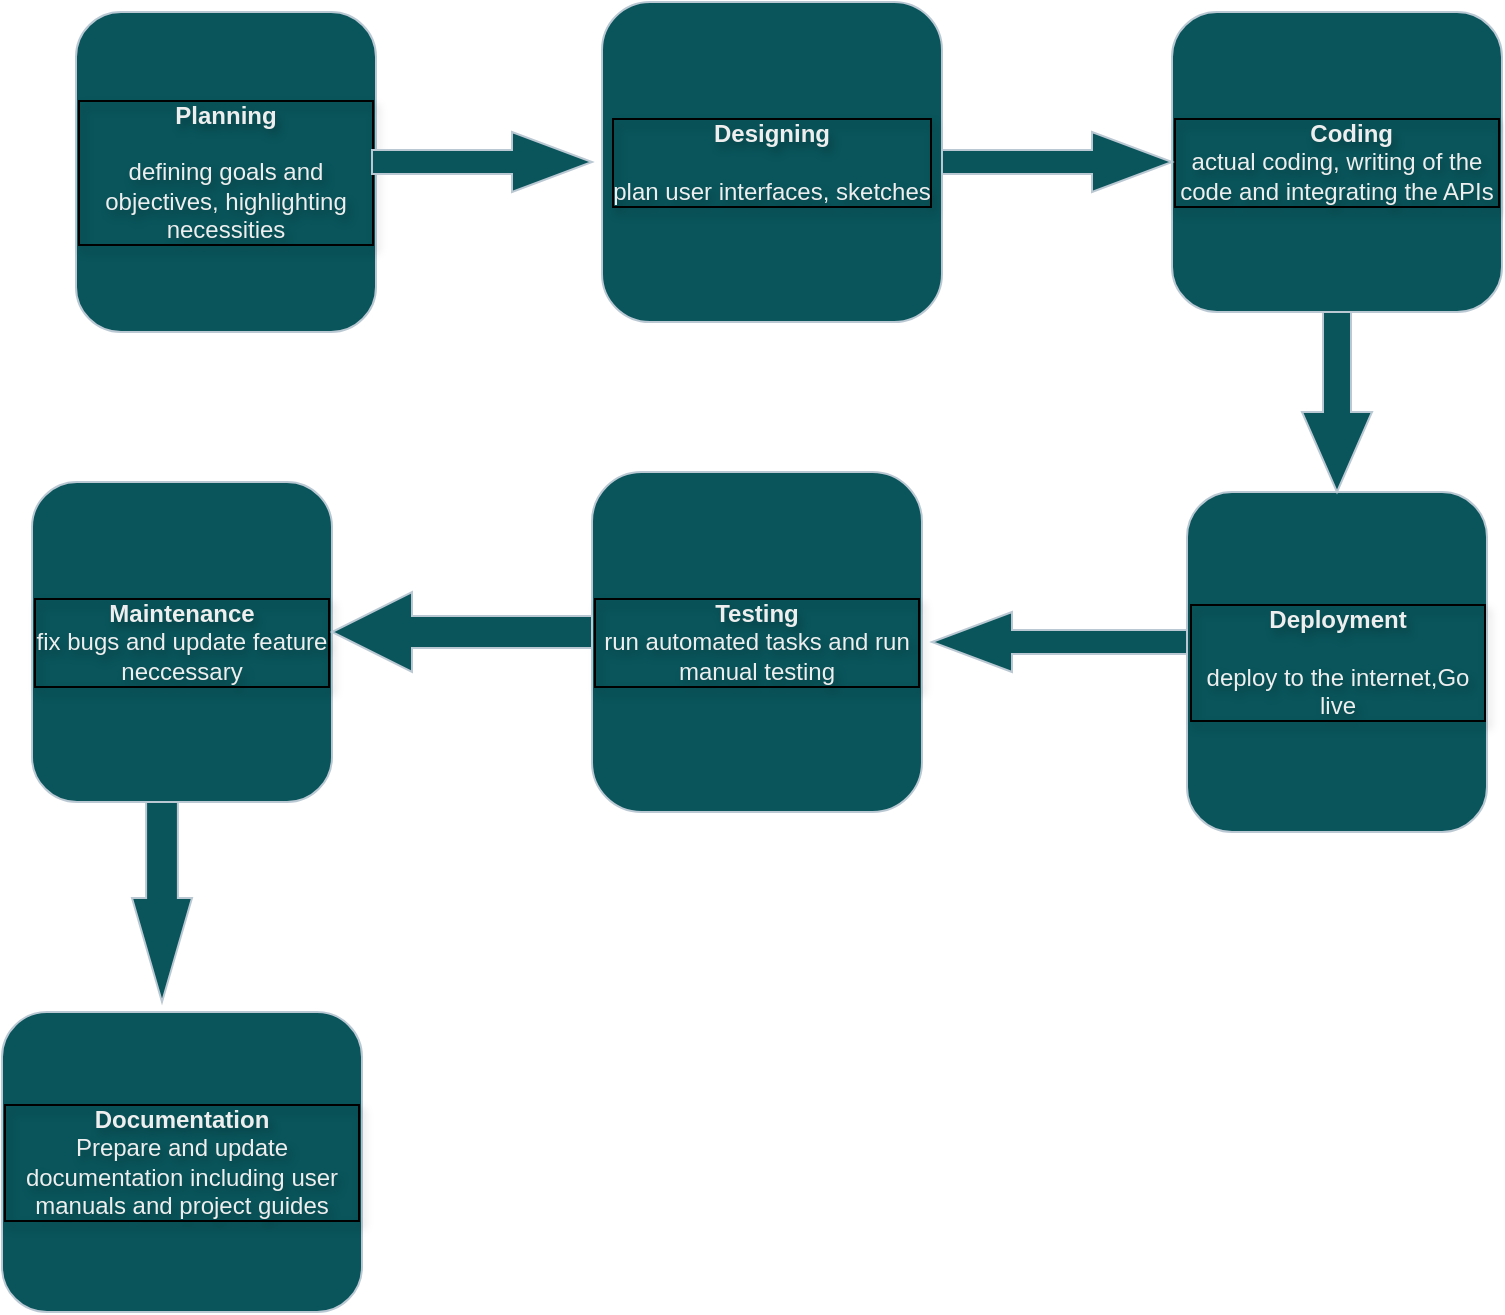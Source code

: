 <mxfile version="24.7.4">
  <diagram name="Page-1" id="w3rdUYLlyu68mInd5R9k">
    <mxGraphModel dx="872" dy="481" grid="0" gridSize="10" guides="1" tooltips="1" connect="1" arrows="1" fold="1" page="1" pageScale="1" pageWidth="1169" pageHeight="827" math="0" shadow="0">
      <root>
        <mxCell id="0" />
        <mxCell id="1" parent="0" />
        <mxCell id="zbnvZCwbeuGElQBC-Z2K-1" value="&lt;span&gt;Planning&lt;/span&gt;&lt;div&gt;&lt;br&gt;&lt;div&gt;&lt;span style=&quot;font-weight: normal;&quot;&gt;defining goals and objectives, highlighting necessities&lt;/span&gt;&lt;/div&gt;&lt;/div&gt;" style="rounded=1;whiteSpace=wrap;html=1;fontStyle=1;fillColor=#09555B;fontColor=#EEEEEE;strokeColor=#BAC8D3;labelBackgroundColor=none;labelBorderColor=default;textShadow=1;" vertex="1" parent="1">
          <mxGeometry x="42" y="40" width="150" height="160" as="geometry" />
        </mxCell>
        <mxCell id="zbnvZCwbeuGElQBC-Z2K-2" value="Designing&lt;div&gt;&lt;span style=&quot;font-weight: normal;&quot;&gt;&lt;br&gt;&lt;/span&gt;&lt;/div&gt;&lt;div&gt;&lt;span style=&quot;font-weight: normal;&quot;&gt;plan user interfaces, sketches&lt;/span&gt;&lt;/div&gt;" style="rounded=1;whiteSpace=wrap;html=1;fontStyle=1;fillColor=#09555B;fontColor=#EEEEEE;strokeColor=#BAC8D3;labelBackgroundColor=none;labelBorderColor=default;textShadow=1;" vertex="1" parent="1">
          <mxGeometry x="305" y="35" width="170" height="160" as="geometry" />
        </mxCell>
        <mxCell id="zbnvZCwbeuGElQBC-Z2K-3" value="&lt;span style=&quot;white-space: pre;&quot;&gt;&#x9;&lt;/span&gt;Coding&lt;span style=&quot;white-space: pre;&quot;&gt;&#x9;&lt;/span&gt;&lt;div&gt;&lt;span style=&quot;font-weight: normal;&quot;&gt;actual coding, writing of the code and integrating the APIs&lt;/span&gt;&lt;/div&gt;" style="rounded=1;whiteSpace=wrap;html=1;fontStyle=1;fillColor=#09555B;fontColor=#EEEEEE;strokeColor=#BAC8D3;labelBackgroundColor=none;labelBorderColor=default;textShadow=1;" vertex="1" parent="1">
          <mxGeometry x="590" y="40" width="165" height="150" as="geometry" />
        </mxCell>
        <mxCell id="zbnvZCwbeuGElQBC-Z2K-4" value="Maintenance&lt;div&gt;&lt;span style=&quot;font-weight: normal;&quot;&gt;fix bugs and update feature neccessary&lt;/span&gt;&lt;/div&gt;" style="rounded=1;whiteSpace=wrap;html=1;fontStyle=1;fillColor=#09555B;fontColor=#EEEEEE;strokeColor=#BAC8D3;labelBackgroundColor=none;labelBorderColor=default;textShadow=1;" vertex="1" parent="1">
          <mxGeometry x="20" y="275" width="150" height="160" as="geometry" />
        </mxCell>
        <mxCell id="zbnvZCwbeuGElQBC-Z2K-5" value="Deployment&lt;div&gt;&lt;span style=&quot;font-weight: normal;&quot;&gt;&lt;br&gt;&lt;/span&gt;&lt;/div&gt;&lt;div&gt;&lt;span style=&quot;font-weight: normal;&quot;&gt;deploy to the internet,Go live&lt;/span&gt;&lt;/div&gt;" style="rounded=1;whiteSpace=wrap;html=1;fontStyle=1;fillColor=#09555B;fontColor=#EEEEEE;strokeColor=#BAC8D3;labelBackgroundColor=none;labelBorderColor=default;textShadow=1;" vertex="1" parent="1">
          <mxGeometry x="597.5" y="280" width="150" height="170" as="geometry" />
        </mxCell>
        <mxCell id="zbnvZCwbeuGElQBC-Z2K-6" value="Testing&lt;div&gt;&lt;span style=&quot;font-weight: normal;&quot;&gt;run automated tasks and run manual testing&lt;/span&gt;&lt;/div&gt;" style="rounded=1;whiteSpace=wrap;html=1;fontStyle=1;fillColor=#09555B;fontColor=#EEEEEE;strokeColor=#BAC8D3;labelBackgroundColor=none;labelBorderColor=default;textShadow=1;" vertex="1" parent="1">
          <mxGeometry x="300" y="270" width="165" height="170" as="geometry" />
        </mxCell>
        <mxCell id="zbnvZCwbeuGElQBC-Z2K-7" value="Documentation&lt;div&gt;&lt;span style=&quot;font-weight: normal;&quot;&gt;Prepare and update documentation including user manuals and project guides&lt;/span&gt;&lt;br&gt;&lt;/div&gt;" style="rounded=1;whiteSpace=wrap;html=1;fontStyle=1;labelBackgroundColor=none;labelBorderColor=default;textShadow=1;fillColor=#09555B;fontColor=#EEEEEE;strokeColor=#BAC8D3;" vertex="1" parent="1">
          <mxGeometry x="5" y="540" width="180" height="150" as="geometry" />
        </mxCell>
        <mxCell id="zbnvZCwbeuGElQBC-Z2K-10" value="" style="html=1;shadow=0;dashed=0;align=center;verticalAlign=middle;shape=mxgraph.arrows2.arrow;dy=0.6;dx=40;notch=0;fontStyle=1;fillColor=#09555B;fontColor=#EEEEEE;strokeColor=#BAC8D3;labelBackgroundColor=none;labelBorderColor=default;textShadow=1;whiteSpace=wrap;rounded=1;" vertex="1" parent="1">
          <mxGeometry x="190" y="100" width="110" height="30" as="geometry" />
        </mxCell>
        <mxCell id="zbnvZCwbeuGElQBC-Z2K-11" value="" style="html=1;shadow=0;dashed=0;align=center;verticalAlign=middle;shape=mxgraph.arrows2.arrow;dy=0.6;dx=40;notch=0;fontStyle=1;fillColor=#09555B;fontColor=#EEEEEE;strokeColor=#BAC8D3;labelBackgroundColor=none;labelBorderColor=default;textShadow=1;whiteSpace=wrap;rounded=1;" vertex="1" parent="1">
          <mxGeometry x="475" y="100" width="115" height="30" as="geometry" />
        </mxCell>
        <mxCell id="zbnvZCwbeuGElQBC-Z2K-12" value="" style="html=1;shadow=0;dashed=0;align=center;verticalAlign=middle;shape=mxgraph.arrows2.arrow;dy=0.6;dx=40;direction=south;notch=0;fontStyle=1;fillColor=#09555B;fontColor=#EEEEEE;strokeColor=#BAC8D3;labelBackgroundColor=none;labelBorderColor=default;textShadow=1;whiteSpace=wrap;rounded=1;" vertex="1" parent="1">
          <mxGeometry x="655" y="190" width="35" height="90" as="geometry" />
        </mxCell>
        <mxCell id="zbnvZCwbeuGElQBC-Z2K-13" value="" style="html=1;shadow=0;dashed=0;align=center;verticalAlign=middle;shape=mxgraph.arrows2.arrow;dy=0.6;dx=40;flipH=1;notch=0;fontStyle=1;fillColor=#09555B;fontColor=#EEEEEE;strokeColor=#BAC8D3;labelBackgroundColor=none;labelBorderColor=default;textShadow=1;whiteSpace=wrap;rounded=1;" vertex="1" parent="1">
          <mxGeometry x="470" y="340" width="127.5" height="30" as="geometry" />
        </mxCell>
        <mxCell id="zbnvZCwbeuGElQBC-Z2K-16" value="" style="html=1;shadow=0;dashed=0;align=center;verticalAlign=middle;shape=mxgraph.arrows2.arrow;dy=0.6;dx=40;flipH=1;notch=0;fontStyle=1;fillColor=#09555B;fontColor=#EEEEEE;strokeColor=#BAC8D3;labelBackgroundColor=none;labelBorderColor=default;textShadow=1;whiteSpace=wrap;rounded=1;" vertex="1" parent="1">
          <mxGeometry x="170" y="330" width="130" height="40" as="geometry" />
        </mxCell>
        <mxCell id="zbnvZCwbeuGElQBC-Z2K-20" value="" style="html=1;shadow=0;dashed=0;align=center;verticalAlign=middle;shape=mxgraph.arrows2.arrow;dy=0.47;dx=52;direction=south;notch=0;labelBackgroundColor=none;fillColor=#09555B;fontColor=#EEEEEE;strokeColor=#BAC8D3;labelBorderColor=default;textShadow=1;whiteSpace=wrap;rounded=1;" vertex="1" parent="1">
          <mxGeometry x="70" y="435" width="30" height="100" as="geometry" />
        </mxCell>
      </root>
    </mxGraphModel>
  </diagram>
</mxfile>
